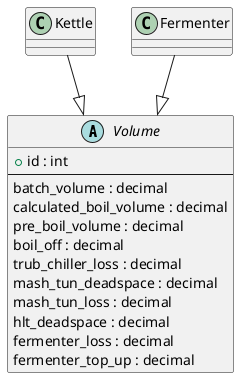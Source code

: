 @startuml
abstract class "Volume" as Volume {
    + id : int
    --
    batch_volume : decimal                  /' EngUnit: L, Batch Volume '/
    calculated_boil_volume : decimal        /' EngUnit: L, Calculated Boil Volume '/
    pre_boil_volume : decimal               /' EngUnit: L, Pre Boil Volume '/
    boil_off : decimal                      /' EngUnit: L/hr, Boil Off '/
    trub_chiller_loss : decimal             /' EngUnit: L, Trub/Chiller Loss '/
    mash_tun_deadspace : decimal            /' EngUnit: L, Mash Tun Deadspace '/
    mash_tun_loss : decimal                 /' EngUnit: L, Mash Tun Loss '/
    hlt_deadspace : decimal                 /' EngUnit: L, HLT Deadspace '/
    fermenter_loss : decimal                /' EngUnit: L, Fermenter Loss '/
    fermenter_top_up : decimal              /' EngUnit: L, Fermenter Top Up '/
}

Kettle --|> Volume
Fermenter --|> Volume

@enduml